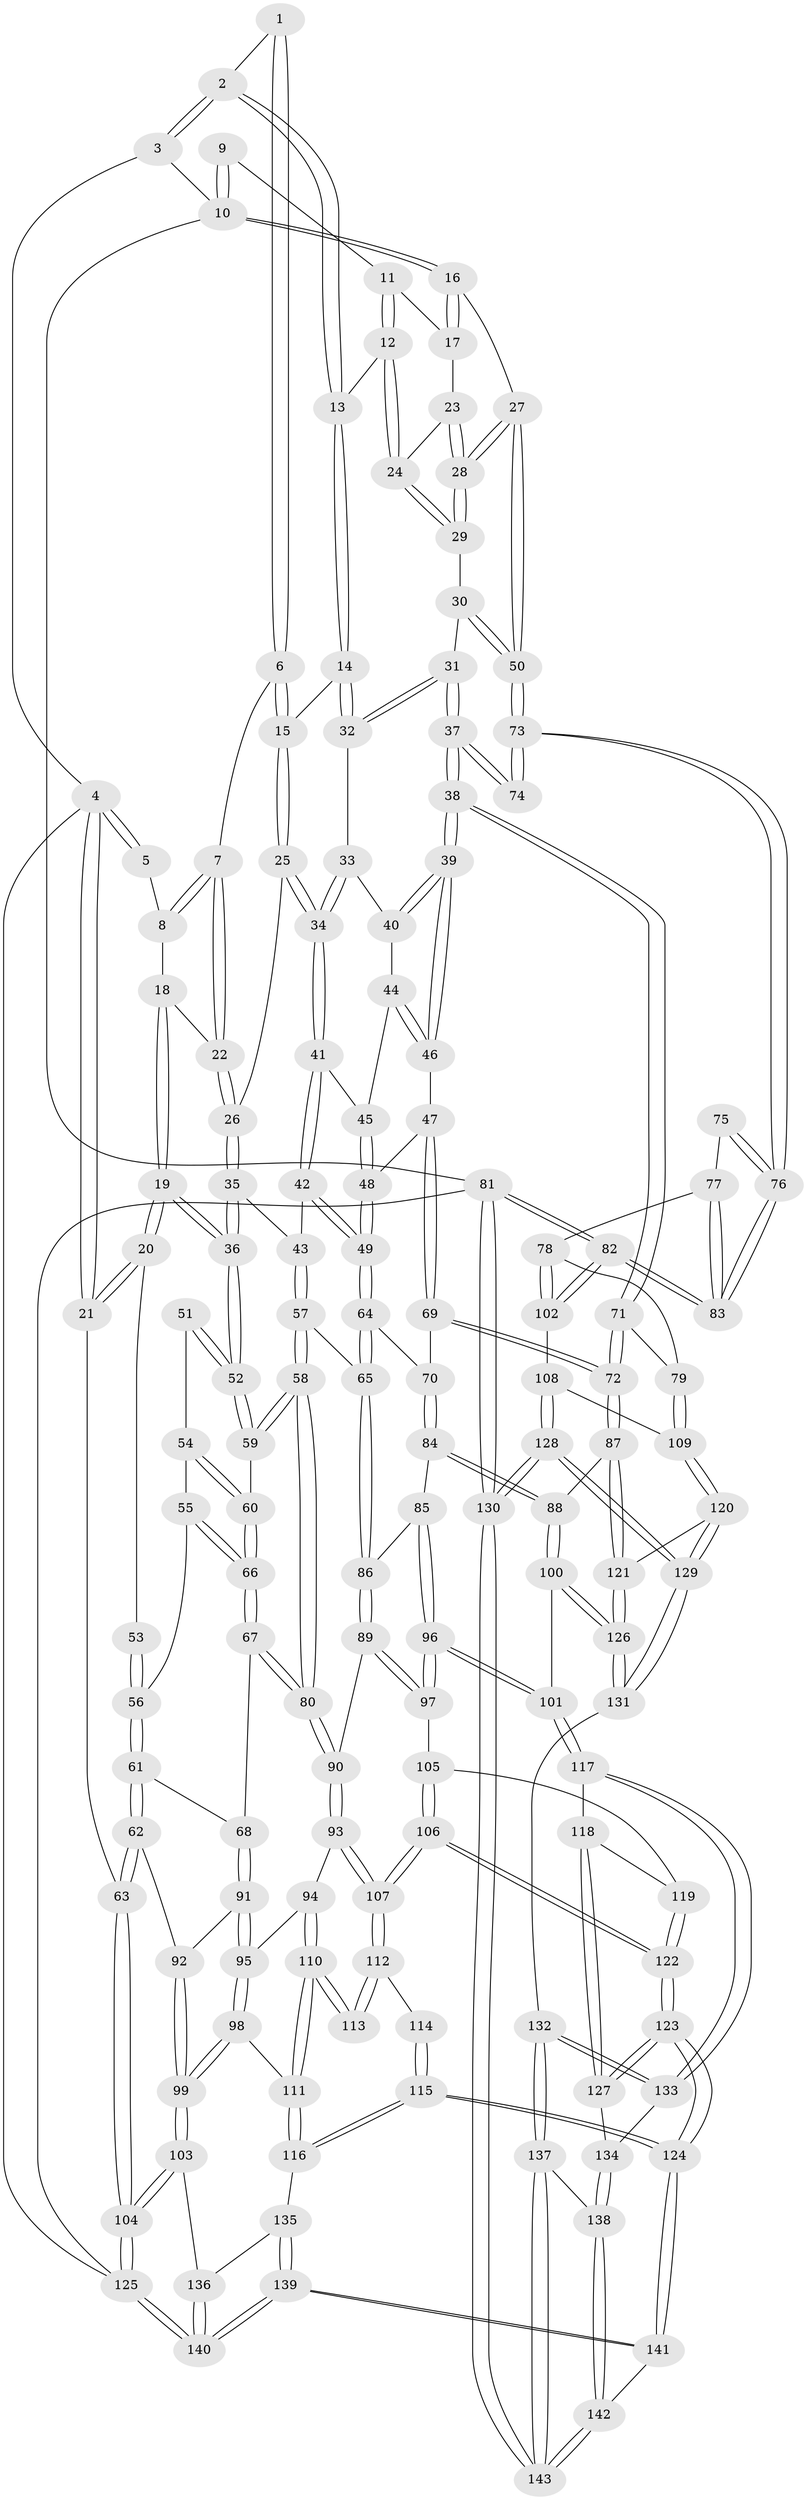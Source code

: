 // Generated by graph-tools (version 1.1) at 2025/27/03/15/25 16:27:56]
// undirected, 143 vertices, 354 edges
graph export_dot {
graph [start="1"]
  node [color=gray90,style=filled];
  1 [pos="+0.46354823080439994+0"];
  2 [pos="+0.6983077037468525+0"];
  3 [pos="+0.7868610422606761+0"];
  4 [pos="+0+0"];
  5 [pos="+0.21383965867508414+0"];
  6 [pos="+0.41998776647212804+0.09817040157710316"];
  7 [pos="+0.39550729359676345+0.1005030503507581"];
  8 [pos="+0.22305389126895725+0"];
  9 [pos="+0.941053344446967+0.03301302395201577"];
  10 [pos="+1+0"];
  11 [pos="+0.9397418058423622+0.06283602287163353"];
  12 [pos="+0.874273204681536+0.11926899360491072"];
  13 [pos="+0.6873170759874175+0.0043916256223283"];
  14 [pos="+0.6558195460931714+0.06558737844452374"];
  15 [pos="+0.5161709793823276+0.12961905767938162"];
  16 [pos="+1+0.051586809607193904"];
  17 [pos="+1+0.08609355233643992"];
  18 [pos="+0.20462659780491516+0.02077731801600601"];
  19 [pos="+0.10586787286641308+0.1705921871021996"];
  20 [pos="+0+0.20586273045293604"];
  21 [pos="+0+0.1828877447739139"];
  22 [pos="+0.3299502373649497+0.2101889309557565"];
  23 [pos="+0.9400097086025333+0.15049778419687335"];
  24 [pos="+0.8920560254585649+0.15597932709712137"];
  25 [pos="+0.48288226041608323+0.2656408391115497"];
  26 [pos="+0.32305708942040107+0.23127490719847452"];
  27 [pos="+1+0.2668787205621684"];
  28 [pos="+1+0.245752467524875"];
  29 [pos="+0.8902550066142499+0.2199261378302089"];
  30 [pos="+0.8491943622633203+0.2986704959493422"];
  31 [pos="+0.8145025840196098+0.3379424298270481"];
  32 [pos="+0.6875919929775288+0.1930213202102851"];
  33 [pos="+0.6207696370898574+0.2740251027618727"];
  34 [pos="+0.4889091099527698+0.2858908977597343"];
  35 [pos="+0.2526209908972066+0.2900068459255016"];
  36 [pos="+0.25070382273625913+0.29028899307044853"];
  37 [pos="+0.8125331401079176+0.3752591927636913"];
  38 [pos="+0.7510031630236437+0.4493213005582684"];
  39 [pos="+0.6820524517068617+0.4040651612139738"];
  40 [pos="+0.6246041267518604+0.3363438946128138"];
  41 [pos="+0.48640805835866807+0.31195984084104517"];
  42 [pos="+0.43793645001655535+0.3658564115537439"];
  43 [pos="+0.34800594151996145+0.354451223898684"];
  44 [pos="+0.5406618764098782+0.3493164851769996"];
  45 [pos="+0.5308122150376415+0.3468923794594295"];
  46 [pos="+0.5901174916587271+0.39603958172354325"];
  47 [pos="+0.5533084283574609+0.435328559875092"];
  48 [pos="+0.5407707562398493+0.42752573288602047"];
  49 [pos="+0.4471972835776337+0.4516302908008908"];
  50 [pos="+1+0.2918971853571715"];
  51 [pos="+0.15913870932023821+0.37350530776986507"];
  52 [pos="+0.235576411862978+0.326515754298216"];
  53 [pos="+0.024408619438205707+0.3250220304579225"];
  54 [pos="+0.14591186992460894+0.3931007950939691"];
  55 [pos="+0.08570164968237555+0.41887868172428394"];
  56 [pos="+0.0650956780957997+0.4105413846720933"];
  57 [pos="+0.3330700217734509+0.5070597320535549"];
  58 [pos="+0.3117664533264394+0.5143640561399473"];
  59 [pos="+0.24434326866800166+0.44696059787407727"];
  60 [pos="+0.1615045080351166+0.48221840355364165"];
  61 [pos="+0.021380308853566714+0.4718074470648331"];
  62 [pos="+0+0.506433578374169"];
  63 [pos="+0+0.5039354247001785"];
  64 [pos="+0.43863906527080715+0.48537867783693384"];
  65 [pos="+0.3799723022689985+0.507854471705215"];
  66 [pos="+0.13315460965775167+0.5119308163025217"];
  67 [pos="+0.12468549145577287+0.5358080131363758"];
  68 [pos="+0.12390924498352572+0.5365702862128874"];
  69 [pos="+0.5781873111439039+0.4771830387964529"];
  70 [pos="+0.44715996318848245+0.49216215303201516"];
  71 [pos="+0.7182446601803346+0.5668637553357789"];
  72 [pos="+0.714510361513248+0.5703682168588471"];
  73 [pos="+1+0.3640636783628615"];
  74 [pos="+0.8999676610641031+0.40591870452000034"];
  75 [pos="+0.9330748702519936+0.4662471962222337"];
  76 [pos="+1+0.5249876404448397"];
  77 [pos="+0.9635462738388769+0.5664112463681895"];
  78 [pos="+0.9044032760110368+0.5912235166846758"];
  79 [pos="+0.8412732733398482+0.5988983346958477"];
  80 [pos="+0.2847186847145764+0.5667179730145424"];
  81 [pos="+1+1"];
  82 [pos="+1+0.6949450272280233"];
  83 [pos="+1+0.5991453368024318"];
  84 [pos="+0.5145855193626079+0.5859227308411414"];
  85 [pos="+0.4409911907137445+0.6179597514745045"];
  86 [pos="+0.4104867652961191+0.6141335265263737"];
  87 [pos="+0.6988085385152323+0.5956273709445562"];
  88 [pos="+0.6118684238518737+0.6292175894150798"];
  89 [pos="+0.369860024762705+0.6482285989760819"];
  90 [pos="+0.2837222738590527+0.612056089982862"];
  91 [pos="+0.10907956714608605+0.5715003223813457"];
  92 [pos="+0.07758557919397942+0.578529604303959"];
  93 [pos="+0.28100694788703784+0.6158474756302066"];
  94 [pos="+0.14575323559909142+0.6439915027965926"];
  95 [pos="+0.12270727220401637+0.6028185487255479"];
  96 [pos="+0.45193280910481+0.7223961914492268"];
  97 [pos="+0.38562602812071534+0.6954412268815292"];
  98 [pos="+0+0.763321707922974"];
  99 [pos="+0+0.778588705554507"];
  100 [pos="+0.57728692267739+0.6767973168969773"];
  101 [pos="+0.4766585599947254+0.7428642655704545"];
  102 [pos="+0.9782024120669596+0.721475589990293"];
  103 [pos="+0+0.7882426049943221"];
  104 [pos="+0+0.801418775113811"];
  105 [pos="+0.3617843649189996+0.7156999170454295"];
  106 [pos="+0.2760997718106427+0.7220651391798991"];
  107 [pos="+0.2698852294869677+0.7074250123120172"];
  108 [pos="+0.9242550245583754+0.7437646662187781"];
  109 [pos="+0.9129931490907939+0.7337402037505801"];
  110 [pos="+0.1417913992393509+0.6879304725608321"];
  111 [pos="+0.11081395767910435+0.7271799121172756"];
  112 [pos="+0.258308076301744+0.7069848192343503"];
  113 [pos="+0.1589779429427111+0.694603193856619"];
  114 [pos="+0.19745222156249412+0.7403978178777865"];
  115 [pos="+0.24510566876370926+0.8646468344641592"];
  116 [pos="+0.2018087070394949+0.8557555859435003"];
  117 [pos="+0.46816144494620204+0.7801397978618004"];
  118 [pos="+0.36443263854381697+0.7786394863958421"];
  119 [pos="+0.36096782291007457+0.7522482440387356"];
  120 [pos="+0.7476316060151827+0.7204796822171403"];
  121 [pos="+0.705269441758391+0.6161803898134722"];
  122 [pos="+0.2735075660942081+0.7524535894109737"];
  123 [pos="+0.25758062270977883+0.8620856655634926"];
  124 [pos="+0.25160425505777917+0.8667472892291982"];
  125 [pos="+0+1"];
  126 [pos="+0.6129623486397826+0.8813235696333147"];
  127 [pos="+0.2770282014039198+0.8588325417803381"];
  128 [pos="+0.8308762834271537+1"];
  129 [pos="+0.7876129256861167+0.9524269554865503"];
  130 [pos="+0.9965359321062712+1"];
  131 [pos="+0.6130440418244815+0.8832140209793843"];
  132 [pos="+0.5300462269103048+0.8933836595596005"];
  133 [pos="+0.47188275533602797+0.8125293172954589"];
  134 [pos="+0.35636746971003375+0.8697500100589968"];
  135 [pos="+0.12169889130516759+0.8769516496705112"];
  136 [pos="+0.06595815482771629+0.8761225205838755"];
  137 [pos="+0.5255695378632208+0.9001715925787231"];
  138 [pos="+0.45920909064311727+0.9795242947984287"];
  139 [pos="+0.13579939442645522+1"];
  140 [pos="+0.09370541961781567+1"];
  141 [pos="+0.2712336953933085+1"];
  142 [pos="+0.37747353171040093+1"];
  143 [pos="+0.7075611809264425+1"];
  1 -- 2;
  1 -- 6;
  1 -- 6;
  2 -- 3;
  2 -- 3;
  2 -- 13;
  2 -- 13;
  3 -- 4;
  3 -- 10;
  4 -- 5;
  4 -- 5;
  4 -- 21;
  4 -- 21;
  4 -- 125;
  5 -- 8;
  6 -- 7;
  6 -- 15;
  6 -- 15;
  7 -- 8;
  7 -- 8;
  7 -- 22;
  7 -- 22;
  8 -- 18;
  9 -- 10;
  9 -- 10;
  9 -- 11;
  10 -- 16;
  10 -- 16;
  10 -- 81;
  11 -- 12;
  11 -- 12;
  11 -- 17;
  12 -- 13;
  12 -- 24;
  12 -- 24;
  13 -- 14;
  13 -- 14;
  14 -- 15;
  14 -- 32;
  14 -- 32;
  15 -- 25;
  15 -- 25;
  16 -- 17;
  16 -- 17;
  16 -- 27;
  17 -- 23;
  18 -- 19;
  18 -- 19;
  18 -- 22;
  19 -- 20;
  19 -- 20;
  19 -- 36;
  19 -- 36;
  20 -- 21;
  20 -- 21;
  20 -- 53;
  21 -- 63;
  22 -- 26;
  22 -- 26;
  23 -- 24;
  23 -- 28;
  23 -- 28;
  24 -- 29;
  24 -- 29;
  25 -- 26;
  25 -- 34;
  25 -- 34;
  26 -- 35;
  26 -- 35;
  27 -- 28;
  27 -- 28;
  27 -- 50;
  27 -- 50;
  28 -- 29;
  28 -- 29;
  29 -- 30;
  30 -- 31;
  30 -- 50;
  30 -- 50;
  31 -- 32;
  31 -- 32;
  31 -- 37;
  31 -- 37;
  32 -- 33;
  33 -- 34;
  33 -- 34;
  33 -- 40;
  34 -- 41;
  34 -- 41;
  35 -- 36;
  35 -- 36;
  35 -- 43;
  36 -- 52;
  36 -- 52;
  37 -- 38;
  37 -- 38;
  37 -- 74;
  37 -- 74;
  38 -- 39;
  38 -- 39;
  38 -- 71;
  38 -- 71;
  39 -- 40;
  39 -- 40;
  39 -- 46;
  39 -- 46;
  40 -- 44;
  41 -- 42;
  41 -- 42;
  41 -- 45;
  42 -- 43;
  42 -- 49;
  42 -- 49;
  43 -- 57;
  43 -- 57;
  44 -- 45;
  44 -- 46;
  44 -- 46;
  45 -- 48;
  45 -- 48;
  46 -- 47;
  47 -- 48;
  47 -- 69;
  47 -- 69;
  48 -- 49;
  48 -- 49;
  49 -- 64;
  49 -- 64;
  50 -- 73;
  50 -- 73;
  51 -- 52;
  51 -- 52;
  51 -- 54;
  52 -- 59;
  52 -- 59;
  53 -- 56;
  53 -- 56;
  54 -- 55;
  54 -- 60;
  54 -- 60;
  55 -- 56;
  55 -- 66;
  55 -- 66;
  56 -- 61;
  56 -- 61;
  57 -- 58;
  57 -- 58;
  57 -- 65;
  58 -- 59;
  58 -- 59;
  58 -- 80;
  58 -- 80;
  59 -- 60;
  60 -- 66;
  60 -- 66;
  61 -- 62;
  61 -- 62;
  61 -- 68;
  62 -- 63;
  62 -- 63;
  62 -- 92;
  63 -- 104;
  63 -- 104;
  64 -- 65;
  64 -- 65;
  64 -- 70;
  65 -- 86;
  65 -- 86;
  66 -- 67;
  66 -- 67;
  67 -- 68;
  67 -- 80;
  67 -- 80;
  68 -- 91;
  68 -- 91;
  69 -- 70;
  69 -- 72;
  69 -- 72;
  70 -- 84;
  70 -- 84;
  71 -- 72;
  71 -- 72;
  71 -- 79;
  72 -- 87;
  72 -- 87;
  73 -- 74;
  73 -- 74;
  73 -- 76;
  73 -- 76;
  75 -- 76;
  75 -- 76;
  75 -- 77;
  76 -- 83;
  76 -- 83;
  77 -- 78;
  77 -- 83;
  77 -- 83;
  78 -- 79;
  78 -- 102;
  78 -- 102;
  79 -- 109;
  79 -- 109;
  80 -- 90;
  80 -- 90;
  81 -- 82;
  81 -- 82;
  81 -- 130;
  81 -- 130;
  81 -- 125;
  82 -- 83;
  82 -- 83;
  82 -- 102;
  82 -- 102;
  84 -- 85;
  84 -- 88;
  84 -- 88;
  85 -- 86;
  85 -- 96;
  85 -- 96;
  86 -- 89;
  86 -- 89;
  87 -- 88;
  87 -- 121;
  87 -- 121;
  88 -- 100;
  88 -- 100;
  89 -- 90;
  89 -- 97;
  89 -- 97;
  90 -- 93;
  90 -- 93;
  91 -- 92;
  91 -- 95;
  91 -- 95;
  92 -- 99;
  92 -- 99;
  93 -- 94;
  93 -- 107;
  93 -- 107;
  94 -- 95;
  94 -- 110;
  94 -- 110;
  95 -- 98;
  95 -- 98;
  96 -- 97;
  96 -- 97;
  96 -- 101;
  96 -- 101;
  97 -- 105;
  98 -- 99;
  98 -- 99;
  98 -- 111;
  99 -- 103;
  99 -- 103;
  100 -- 101;
  100 -- 126;
  100 -- 126;
  101 -- 117;
  101 -- 117;
  102 -- 108;
  103 -- 104;
  103 -- 104;
  103 -- 136;
  104 -- 125;
  104 -- 125;
  105 -- 106;
  105 -- 106;
  105 -- 119;
  106 -- 107;
  106 -- 107;
  106 -- 122;
  106 -- 122;
  107 -- 112;
  107 -- 112;
  108 -- 109;
  108 -- 128;
  108 -- 128;
  109 -- 120;
  109 -- 120;
  110 -- 111;
  110 -- 111;
  110 -- 113;
  110 -- 113;
  111 -- 116;
  111 -- 116;
  112 -- 113;
  112 -- 113;
  112 -- 114;
  114 -- 115;
  114 -- 115;
  115 -- 116;
  115 -- 116;
  115 -- 124;
  115 -- 124;
  116 -- 135;
  117 -- 118;
  117 -- 133;
  117 -- 133;
  118 -- 119;
  118 -- 127;
  118 -- 127;
  119 -- 122;
  119 -- 122;
  120 -- 121;
  120 -- 129;
  120 -- 129;
  121 -- 126;
  121 -- 126;
  122 -- 123;
  122 -- 123;
  123 -- 124;
  123 -- 124;
  123 -- 127;
  123 -- 127;
  124 -- 141;
  124 -- 141;
  125 -- 140;
  125 -- 140;
  126 -- 131;
  126 -- 131;
  127 -- 134;
  128 -- 129;
  128 -- 129;
  128 -- 130;
  128 -- 130;
  129 -- 131;
  129 -- 131;
  130 -- 143;
  130 -- 143;
  131 -- 132;
  132 -- 133;
  132 -- 133;
  132 -- 137;
  132 -- 137;
  133 -- 134;
  134 -- 138;
  134 -- 138;
  135 -- 136;
  135 -- 139;
  135 -- 139;
  136 -- 140;
  136 -- 140;
  137 -- 138;
  137 -- 143;
  137 -- 143;
  138 -- 142;
  138 -- 142;
  139 -- 140;
  139 -- 140;
  139 -- 141;
  139 -- 141;
  141 -- 142;
  142 -- 143;
  142 -- 143;
}
